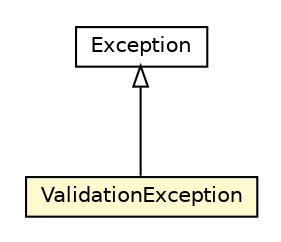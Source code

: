 #!/usr/local/bin/dot
#
# Class diagram 
# Generated by UMLGraph version R5_6-24-gf6e263 (http://www.umlgraph.org/)
#

digraph G {
	edge [fontname="Helvetica",fontsize=10,labelfontname="Helvetica",labelfontsize=10];
	node [fontname="Helvetica",fontsize=10,shape=plaintext];
	nodesep=0.25;
	ranksep=0.5;
	// org.universAAL.tools.ucc.configuration.model.exceptions.ValidationException
	c8270334 [label=<<table title="org.universAAL.tools.ucc.configuration.model.exceptions.ValidationException" border="0" cellborder="1" cellspacing="0" cellpadding="2" port="p" bgcolor="lemonChiffon" href="./ValidationException.html">
		<tr><td><table border="0" cellspacing="0" cellpadding="1">
<tr><td align="center" balign="center"> ValidationException </td></tr>
		</table></td></tr>
		</table>>, URL="./ValidationException.html", fontname="Helvetica", fontcolor="black", fontsize=10.0];
	//org.universAAL.tools.ucc.configuration.model.exceptions.ValidationException extends java.lang.Exception
	c8270460:p -> c8270334:p [dir=back,arrowtail=empty];
	// java.lang.Exception
	c8270460 [label=<<table title="java.lang.Exception" border="0" cellborder="1" cellspacing="0" cellpadding="2" port="p" href="http://java.sun.com/j2se/1.4.2/docs/api/java/lang/Exception.html">
		<tr><td><table border="0" cellspacing="0" cellpadding="1">
<tr><td align="center" balign="center"> Exception </td></tr>
		</table></td></tr>
		</table>>, URL="http://java.sun.com/j2se/1.4.2/docs/api/java/lang/Exception.html", fontname="Helvetica", fontcolor="black", fontsize=10.0];
}

